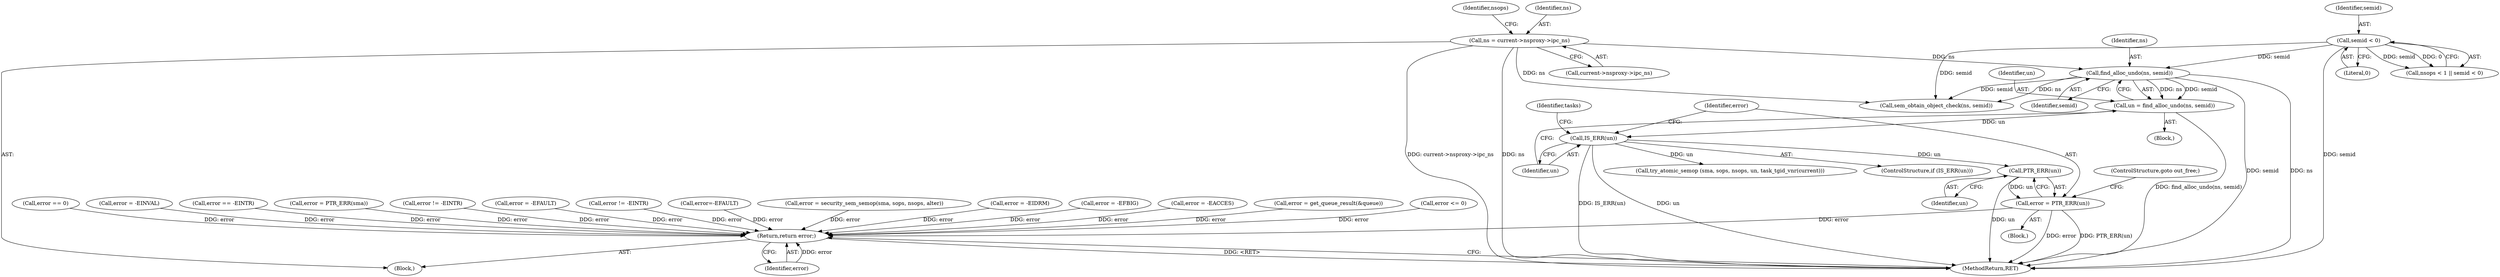 digraph "0_linux_6062a8dc0517bce23e3c2f7d2fea5e22411269a3_0@pointer" {
"1000317" [label="(Call,PTR_ERR(un))"];
"1000312" [label="(Call,IS_ERR(un))"];
"1000306" [label="(Call,un = find_alloc_undo(ns, semid))"];
"1000308" [label="(Call,find_alloc_undo(ns, semid))"];
"1000149" [label="(Call,ns = current->nsproxy->ipc_ns)"];
"1000161" [label="(Call,semid < 0)"];
"1000315" [label="(Call,error = PTR_ERR(un))"];
"1000631" [label="(Return,return error;)"];
"1000249" [label="(Call,error = -EINVAL)"];
"1000307" [label="(Identifier,un)"];
"1000326" [label="(Identifier,tasks)"];
"1000312" [label="(Call,IS_ERR(un))"];
"1000605" [label="(Call,error == -EINTR)"];
"1000308" [label="(Call,find_alloc_undo(ns, semid))"];
"1000163" [label="(Literal,0)"];
"1000151" [label="(Call,current->nsproxy->ipc_ns)"];
"1000315" [label="(Call,error = PTR_ERR(un))"];
"1000157" [label="(Call,nsops < 1 || semid < 0)"];
"1000340" [label="(Call,error = PTR_ERR(sma))"];
"1000587" [label="(Call,error != -EINTR)"];
"1000631" [label="(Return,return error;)"];
"1000225" [label="(Call,error = -EFAULT)"];
"1000564" [label="(Call,error != -EINTR)"];
"1000119" [label="(Block,)"];
"1000311" [label="(ControlStructure,if (IS_ERR(un)))"];
"1000207" [label="(Call,error=-EFAULT)"];
"1000319" [label="(ControlStructure,goto out_free;)"];
"1000376" [label="(Call,error = security_sem_semop(sma, sops, nsops, alter))"];
"1000388" [label="(Call,error = -EIDRM)"];
"1000150" [label="(Identifier,ns)"];
"1000318" [label="(Identifier,un)"];
"1000345" [label="(Call,error = -EFBIG)"];
"1000306" [label="(Call,un = find_alloc_undo(ns, semid))"];
"1000159" [label="(Identifier,nsops)"];
"1000149" [label="(Call,ns = current->nsproxy->ipc_ns)"];
"1000161" [label="(Call,semid < 0)"];
"1000310" [label="(Identifier,semid)"];
"1000313" [label="(Identifier,un)"];
"1000633" [label="(MethodReturn,RET)"];
"1000415" [label="(Call,try_atomic_semop (sma, sops, nsops, un, task_tgid_vnr(current)))"];
"1000317" [label="(Call,PTR_ERR(un))"];
"1000358" [label="(Call,error = -EACCES)"];
"1000576" [label="(Call,error = get_queue_result(&queue))"];
"1000330" [label="(Call,sem_obtain_object_check(ns, semid))"];
"1000423" [label="(Call,error <= 0)"];
"1000316" [label="(Identifier,error)"];
"1000162" [label="(Identifier,semid)"];
"1000430" [label="(Call,error == 0)"];
"1000309" [label="(Identifier,ns)"];
"1000314" [label="(Block,)"];
"1000305" [label="(Block,)"];
"1000632" [label="(Identifier,error)"];
"1000317" -> "1000315"  [label="AST: "];
"1000317" -> "1000318"  [label="CFG: "];
"1000318" -> "1000317"  [label="AST: "];
"1000315" -> "1000317"  [label="CFG: "];
"1000317" -> "1000633"  [label="DDG: un"];
"1000317" -> "1000315"  [label="DDG: un"];
"1000312" -> "1000317"  [label="DDG: un"];
"1000312" -> "1000311"  [label="AST: "];
"1000312" -> "1000313"  [label="CFG: "];
"1000313" -> "1000312"  [label="AST: "];
"1000316" -> "1000312"  [label="CFG: "];
"1000326" -> "1000312"  [label="CFG: "];
"1000312" -> "1000633"  [label="DDG: IS_ERR(un)"];
"1000312" -> "1000633"  [label="DDG: un"];
"1000306" -> "1000312"  [label="DDG: un"];
"1000312" -> "1000415"  [label="DDG: un"];
"1000306" -> "1000305"  [label="AST: "];
"1000306" -> "1000308"  [label="CFG: "];
"1000307" -> "1000306"  [label="AST: "];
"1000308" -> "1000306"  [label="AST: "];
"1000313" -> "1000306"  [label="CFG: "];
"1000306" -> "1000633"  [label="DDG: find_alloc_undo(ns, semid)"];
"1000308" -> "1000306"  [label="DDG: ns"];
"1000308" -> "1000306"  [label="DDG: semid"];
"1000308" -> "1000310"  [label="CFG: "];
"1000309" -> "1000308"  [label="AST: "];
"1000310" -> "1000308"  [label="AST: "];
"1000308" -> "1000633"  [label="DDG: semid"];
"1000308" -> "1000633"  [label="DDG: ns"];
"1000149" -> "1000308"  [label="DDG: ns"];
"1000161" -> "1000308"  [label="DDG: semid"];
"1000308" -> "1000330"  [label="DDG: ns"];
"1000308" -> "1000330"  [label="DDG: semid"];
"1000149" -> "1000119"  [label="AST: "];
"1000149" -> "1000151"  [label="CFG: "];
"1000150" -> "1000149"  [label="AST: "];
"1000151" -> "1000149"  [label="AST: "];
"1000159" -> "1000149"  [label="CFG: "];
"1000149" -> "1000633"  [label="DDG: current->nsproxy->ipc_ns"];
"1000149" -> "1000633"  [label="DDG: ns"];
"1000149" -> "1000330"  [label="DDG: ns"];
"1000161" -> "1000157"  [label="AST: "];
"1000161" -> "1000163"  [label="CFG: "];
"1000162" -> "1000161"  [label="AST: "];
"1000163" -> "1000161"  [label="AST: "];
"1000157" -> "1000161"  [label="CFG: "];
"1000161" -> "1000633"  [label="DDG: semid"];
"1000161" -> "1000157"  [label="DDG: semid"];
"1000161" -> "1000157"  [label="DDG: 0"];
"1000161" -> "1000330"  [label="DDG: semid"];
"1000315" -> "1000314"  [label="AST: "];
"1000316" -> "1000315"  [label="AST: "];
"1000319" -> "1000315"  [label="CFG: "];
"1000315" -> "1000633"  [label="DDG: error"];
"1000315" -> "1000633"  [label="DDG: PTR_ERR(un)"];
"1000315" -> "1000631"  [label="DDG: error"];
"1000631" -> "1000119"  [label="AST: "];
"1000631" -> "1000632"  [label="CFG: "];
"1000632" -> "1000631"  [label="AST: "];
"1000633" -> "1000631"  [label="CFG: "];
"1000631" -> "1000633"  [label="DDG: <RET>"];
"1000632" -> "1000631"  [label="DDG: error"];
"1000376" -> "1000631"  [label="DDG: error"];
"1000388" -> "1000631"  [label="DDG: error"];
"1000576" -> "1000631"  [label="DDG: error"];
"1000587" -> "1000631"  [label="DDG: error"];
"1000207" -> "1000631"  [label="DDG: error"];
"1000423" -> "1000631"  [label="DDG: error"];
"1000605" -> "1000631"  [label="DDG: error"];
"1000340" -> "1000631"  [label="DDG: error"];
"1000358" -> "1000631"  [label="DDG: error"];
"1000225" -> "1000631"  [label="DDG: error"];
"1000564" -> "1000631"  [label="DDG: error"];
"1000430" -> "1000631"  [label="DDG: error"];
"1000249" -> "1000631"  [label="DDG: error"];
"1000345" -> "1000631"  [label="DDG: error"];
}
